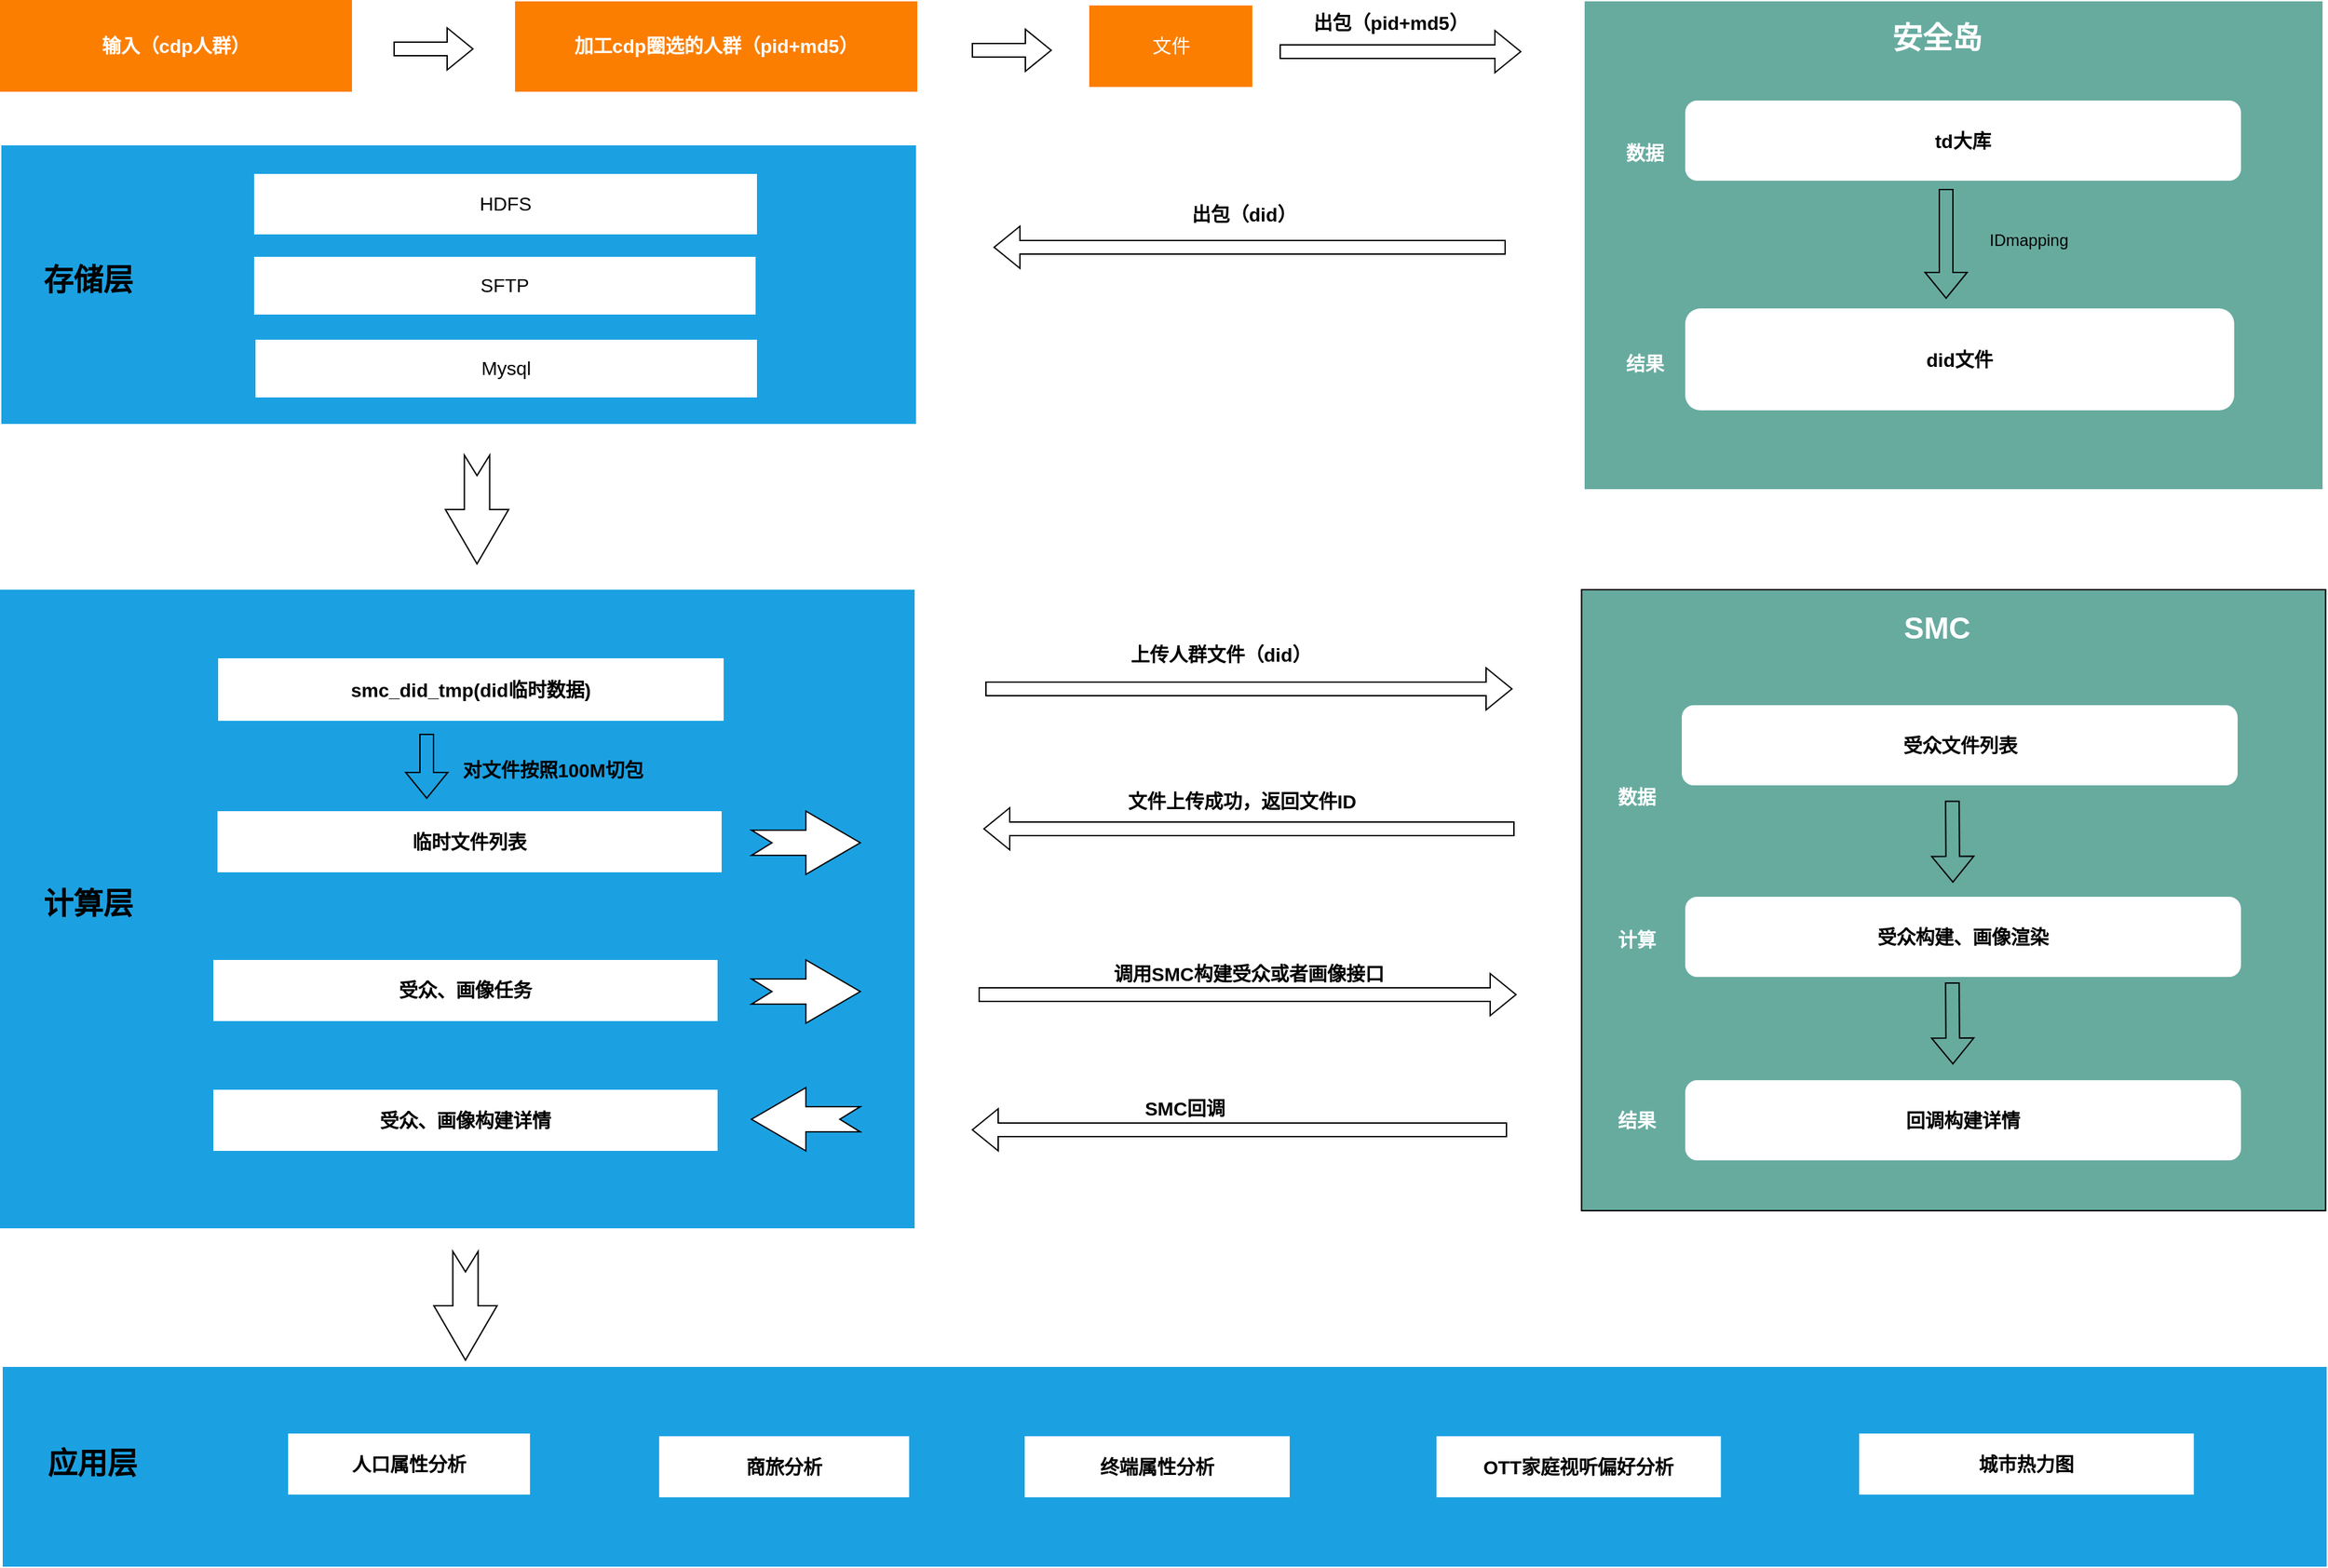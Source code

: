 <mxfile version="21.1.2" type="github">
  <diagram name="第 1 页" id="7fXY0yZBquvqDx3KHDn1">
    <mxGraphModel dx="2331" dy="1966" grid="0" gridSize="10" guides="1" tooltips="1" connect="1" arrows="1" fold="1" page="0" pageScale="1" pageWidth="1700" pageHeight="1100" math="0" shadow="0">
      <root>
        <mxCell id="0" />
        <mxCell id="1" parent="0" />
        <mxCell id="gfVVBqXn79-pAVJmNeN2-7" value="出包（pid+md5）" style="text;html=1;strokeColor=none;fillColor=none;align=center;verticalAlign=middle;whiteSpace=wrap;rounded=0;fontStyle=1;fontSize=14;" parent="1" vertex="1">
          <mxGeometry x="1002.5" y="-704" width="143" height="28" as="geometry" />
        </mxCell>
        <mxCell id="gfVVBqXn79-pAVJmNeN2-11" value="" style="shape=flexArrow;endArrow=classic;html=1;rounded=0;" parent="1" edge="1">
          <mxGeometry width="50" height="50" relative="1" as="geometry">
            <mxPoint x="1159" y="-525" as="sourcePoint" />
            <mxPoint x="782" y="-525" as="targetPoint" />
          </mxGeometry>
        </mxCell>
        <mxCell id="gfVVBqXn79-pAVJmNeN2-12" value="出包（did）" style="text;html=1;strokeColor=none;fillColor=none;align=center;verticalAlign=middle;whiteSpace=wrap;rounded=0;fontStyle=1;fontSize=14;" parent="1" vertex="1">
          <mxGeometry x="895" y="-563.5" width="143" height="28" as="geometry" />
        </mxCell>
        <mxCell id="gfVVBqXn79-pAVJmNeN2-21" value="" style="rounded=0;whiteSpace=wrap;html=1;labelPosition=center;verticalLabelPosition=top;align=center;verticalAlign=bottom;fillColor=#67AB9F;" parent="1" vertex="1">
          <mxGeometry x="1214.75" y="-273" width="547.5" height="457" as="geometry" />
        </mxCell>
        <mxCell id="VDL4ZSIlyJueon5hfBDS-1" value="" style="rounded=0;whiteSpace=wrap;html=1;fontSize=15;fontColor=#ffffff;fillColor=#1ba1e2;labelBackgroundColor=#33FFFF;strokeColor=none;" vertex="1" parent="1">
          <mxGeometry x="52" y="-600" width="673" height="205" as="geometry" />
        </mxCell>
        <mxCell id="VDL4ZSIlyJueon5hfBDS-2" value="&lt;font color=&quot;#000000&quot; style=&quot;font-size: 22px;&quot;&gt;存储层&lt;/font&gt;" style="text;html=1;strokeColor=none;fillColor=none;align=center;verticalAlign=middle;whiteSpace=wrap;rounded=0;fontSize=22;fontColor=#FFFFFF;fontStyle=1" vertex="1" parent="1">
          <mxGeometry x="67" y="-515" width="98" height="30" as="geometry" />
        </mxCell>
        <mxCell id="VDL4ZSIlyJueon5hfBDS-4" value="&lt;span style=&quot;color: rgba(0, 0, 0, 0); font-family: monospace; font-size: 0px; text-align: start; background-color: rgb(251, 251, 251);&quot;&gt;%3CmxGraphModel%3E%3Croot%3E%3CmxCell%20id%3D%220%22%2F%3E%3CmxCell%20id%3D%221%22%20parent%3D%220%22%2F%3E%3CmxCell%20id%3D%222%22%20value%3D%22%26lt%3Bfont%20color%3D%26quot%3B%23000000%26quot%3B%20style%3D%26quot%3Bfont-size%3A%2013px%3B%26quot%3B%26gt%3B%E6%95%B0%E6%8D%AE%E5%AD%98%E5%82%A8%26lt%3B%2Ffont%26gt%3B%22%20style%3D%22text%3Bhtml%3D1%3BstrokeColor%3Dnone%3BfillColor%3Dnone%3Balign%3Dcenter%3BverticalAlign%3Dmiddle%3BwhiteSpace%3Dwrap%3Brounded%3D0%3BfontSize%3D13%3BfontColor%3D%23FFFFFF%3B%22%20vertex%3D%221%22%20parent%3D%221%22%3E%3CmxGeometry%20x%3D%22235%22%20y%3D%22165%22%20width%3D%2260%22%20height%3D%2230%22%20as%3D%22geometry%22%2F%3E%3C%2FmxCell%3E%3C%2Froot%3E%3C%2FmxGraphModel%3E&lt;/span&gt;" style="rounded=0;whiteSpace=wrap;html=1;fontSize=15;fontColor=#FFFFFF;fillColor=#1BA1E2;labelBackgroundColor=#33FFFF;strokeColor=none;" vertex="1" parent="1">
          <mxGeometry x="51" y="-273" width="673" height="470" as="geometry" />
        </mxCell>
        <mxCell id="VDL4ZSIlyJueon5hfBDS-8" value="输入（cdp人群）" style="rounded=0;whiteSpace=wrap;html=1;fillColor=#FC7E00;fontSize=14;fontStyle=1;fontColor=#FFFFFF;strokeColor=none;" vertex="1" parent="1">
          <mxGeometry x="51" y="-707" width="259" height="67.5" as="geometry" />
        </mxCell>
        <mxCell id="VDL4ZSIlyJueon5hfBDS-9" value="加工cdp圈选的人群（pid+md5）" style="rounded=0;whiteSpace=wrap;html=1;fillColor=#FC7E00;strokeColor=none;fontColor=#FFFFFF;fontSize=14;fontStyle=1" vertex="1" parent="1">
          <mxGeometry x="430" y="-706" width="296" height="66.5" as="geometry" />
        </mxCell>
        <mxCell id="VDL4ZSIlyJueon5hfBDS-10" value="文件" style="rounded=0;whiteSpace=wrap;html=1;fillColor=#FC7E00;fontColor=#FFFFFF;strokeColor=none;fontSize=14;" vertex="1" parent="1">
          <mxGeometry x="852.5" y="-703" width="120" height="60" as="geometry" />
        </mxCell>
        <mxCell id="VDL4ZSIlyJueon5hfBDS-11" value="" style="shape=flexArrow;endArrow=classic;html=1;rounded=0;" edge="1" parent="1">
          <mxGeometry width="50" height="50" relative="1" as="geometry">
            <mxPoint x="766" y="-670.0" as="sourcePoint" />
            <mxPoint x="825" y="-670.0" as="targetPoint" />
          </mxGeometry>
        </mxCell>
        <mxCell id="VDL4ZSIlyJueon5hfBDS-13" value="" style="shape=flexArrow;endArrow=classic;html=1;rounded=0;" edge="1" parent="1">
          <mxGeometry width="50" height="50" relative="1" as="geometry">
            <mxPoint x="992.5" y="-669.0" as="sourcePoint" />
            <mxPoint x="1170.5" y="-669" as="targetPoint" />
          </mxGeometry>
        </mxCell>
        <mxCell id="VDL4ZSIlyJueon5hfBDS-23" value="对文件按照100M切包" style="text;html=1;strokeColor=none;fillColor=none;align=center;verticalAlign=middle;whiteSpace=wrap;rounded=0;fontSize=14;fontStyle=1" vertex="1" parent="1">
          <mxGeometry x="385" y="-154" width="146" height="27" as="geometry" />
        </mxCell>
        <mxCell id="VDL4ZSIlyJueon5hfBDS-28" value="" style="shape=flexArrow;endArrow=classic;html=1;rounded=0;" edge="1" parent="1">
          <mxGeometry width="50" height="50" relative="1" as="geometry">
            <mxPoint x="776" y="-200" as="sourcePoint" />
            <mxPoint x="1164" y="-200" as="targetPoint" />
          </mxGeometry>
        </mxCell>
        <mxCell id="VDL4ZSIlyJueon5hfBDS-29" value="上传人群文件（did）" style="text;html=1;strokeColor=none;fillColor=none;align=center;verticalAlign=middle;whiteSpace=wrap;rounded=0;fontStyle=1;fontSize=14;" vertex="1" parent="1">
          <mxGeometry x="878" y="-239" width="143" height="28" as="geometry" />
        </mxCell>
        <mxCell id="VDL4ZSIlyJueon5hfBDS-37" value="HDFS" style="rounded=0;whiteSpace=wrap;html=1;fillColor=#FFFFFF;strokeColor=none;fontSize=14;" vertex="1" parent="1">
          <mxGeometry x="238" y="-579" width="370" height="44.5" as="geometry" />
        </mxCell>
        <mxCell id="VDL4ZSIlyJueon5hfBDS-38" value="SFTP" style="rounded=0;whiteSpace=wrap;html=1;fillColor=#FFFFFF;strokeColor=none;fontSize=14;" vertex="1" parent="1">
          <mxGeometry x="238" y="-518" width="369" height="42.5" as="geometry" />
        </mxCell>
        <mxCell id="VDL4ZSIlyJueon5hfBDS-45" value="" style="shape=flexArrow;endArrow=classic;html=1;rounded=0;" edge="1" parent="1">
          <mxGeometry width="50" height="50" relative="1" as="geometry">
            <mxPoint x="1165.5" y="-97" as="sourcePoint" />
            <mxPoint x="774.5" y="-97" as="targetPoint" />
          </mxGeometry>
        </mxCell>
        <mxCell id="VDL4ZSIlyJueon5hfBDS-46" value="文件上传成功，返回文件ID" style="text;html=1;strokeColor=none;fillColor=none;align=center;verticalAlign=middle;whiteSpace=wrap;rounded=0;fontSize=14;fontStyle=1" vertex="1" parent="1">
          <mxGeometry x="869.5" y="-132" width="190" height="30" as="geometry" />
        </mxCell>
        <mxCell id="VDL4ZSIlyJueon5hfBDS-51" value="" style="shape=flexArrow;endArrow=classic;html=1;rounded=0;" edge="1" parent="1">
          <mxGeometry width="50" height="50" relative="1" as="geometry">
            <mxPoint x="771" y="25" as="sourcePoint" />
            <mxPoint x="1167" y="25" as="targetPoint" />
          </mxGeometry>
        </mxCell>
        <mxCell id="VDL4ZSIlyJueon5hfBDS-53" value="调用SMC构建受众或者画像接口" style="text;html=1;strokeColor=none;fillColor=none;align=center;verticalAlign=middle;whiteSpace=wrap;rounded=0;fontStyle=1;fontSize=14;" vertex="1" parent="1">
          <mxGeometry x="862" y="-5" width="216" height="30" as="geometry" />
        </mxCell>
        <mxCell id="VDL4ZSIlyJueon5hfBDS-58" value="" style="shape=flexArrow;endArrow=classic;html=1;rounded=0;" edge="1" parent="1">
          <mxGeometry width="50" height="50" relative="1" as="geometry">
            <mxPoint x="1160" y="124.5" as="sourcePoint" />
            <mxPoint x="766" y="124.5" as="targetPoint" />
          </mxGeometry>
        </mxCell>
        <mxCell id="VDL4ZSIlyJueon5hfBDS-59" value="SMC回调" style="text;html=1;strokeColor=none;fillColor=none;align=center;verticalAlign=middle;whiteSpace=wrap;rounded=0;fontStyle=1;fontSize=14;" vertex="1" parent="1">
          <mxGeometry x="871" y="93.5" width="104" height="30" as="geometry" />
        </mxCell>
        <mxCell id="VDL4ZSIlyJueon5hfBDS-61" value="" style="rounded=0;whiteSpace=wrap;html=1;fillColor=#67AB9F;strokeColor=none;strokeWidth=3;" vertex="1" parent="1">
          <mxGeometry x="1217" y="-706" width="543" height="359" as="geometry" />
        </mxCell>
        <mxCell id="VDL4ZSIlyJueon5hfBDS-62" value="&lt;font color=&quot;#000000&quot;&gt;&lt;b&gt;td大库&lt;/b&gt;&lt;/font&gt;" style="rounded=1;whiteSpace=wrap;html=1;fillColor=#FFFFFF;strokeColor=none;fontColor=#ffffff;fontSize=14;" vertex="1" parent="1">
          <mxGeometry x="1291" y="-633" width="409" height="59" as="geometry" />
        </mxCell>
        <mxCell id="VDL4ZSIlyJueon5hfBDS-63" value="&lt;font color=&quot;#000000&quot;&gt;&lt;b&gt;did文件&lt;/b&gt;&lt;/font&gt;" style="rounded=1;whiteSpace=wrap;html=1;fillColor=#FFFFFF;strokeColor=none;fontColor=#ffffff;fontSize=14;" vertex="1" parent="1">
          <mxGeometry x="1291" y="-480" width="404" height="75" as="geometry" />
        </mxCell>
        <mxCell id="VDL4ZSIlyJueon5hfBDS-64" value="&lt;font color=&quot;#ffffff&quot;&gt;数据&lt;/font&gt;" style="text;html=1;strokeColor=none;fillColor=none;align=center;verticalAlign=middle;whiteSpace=wrap;rounded=0;fontSize=14;fontStyle=1" vertex="1" parent="1">
          <mxGeometry x="1212" y="-609" width="98.5" height="30" as="geometry" />
        </mxCell>
        <mxCell id="VDL4ZSIlyJueon5hfBDS-65" value="&lt;font color=&quot;#ffffff&quot;&gt;结果&lt;/font&gt;" style="text;html=1;strokeColor=none;fillColor=none;align=center;verticalAlign=middle;whiteSpace=wrap;rounded=0;fontSize=14;fontStyle=1" vertex="1" parent="1">
          <mxGeometry x="1212" y="-457" width="98.5" height="35" as="geometry" />
        </mxCell>
        <mxCell id="VDL4ZSIlyJueon5hfBDS-66" value="&lt;font color=&quot;#ffffff&quot; style=&quot;font-size: 22px;&quot;&gt;安全岛&lt;/font&gt;" style="text;html=1;strokeColor=none;fillColor=none;align=center;verticalAlign=middle;whiteSpace=wrap;rounded=0;fontSize=14;fontStyle=1;fontColor=#000000;" vertex="1" parent="1">
          <mxGeometry x="1426.5" y="-693" width="98.5" height="30" as="geometry" />
        </mxCell>
        <mxCell id="VDL4ZSIlyJueon5hfBDS-69" value="" style="shape=flexArrow;endArrow=classic;html=1;rounded=0;" edge="1" parent="1">
          <mxGeometry width="50" height="50" relative="1" as="geometry">
            <mxPoint x="1483" y="-568" as="sourcePoint" />
            <mxPoint x="1483" y="-487" as="targetPoint" />
          </mxGeometry>
        </mxCell>
        <mxCell id="VDL4ZSIlyJueon5hfBDS-70" value="IDmapping" style="text;html=1;strokeColor=none;fillColor=none;align=center;verticalAlign=middle;whiteSpace=wrap;rounded=0;" vertex="1" parent="1">
          <mxGeometry x="1514" y="-545" width="60" height="30" as="geometry" />
        </mxCell>
        <mxCell id="VDL4ZSIlyJueon5hfBDS-72" value="" style="shape=flexArrow;endArrow=classic;html=1;rounded=0;" edge="1" parent="1">
          <mxGeometry width="50" height="50" relative="1" as="geometry">
            <mxPoint x="340.5" y="-671.0" as="sourcePoint" />
            <mxPoint x="399.5" y="-671.0" as="targetPoint" />
          </mxGeometry>
        </mxCell>
        <mxCell id="VDL4ZSIlyJueon5hfBDS-73" value="&lt;font color=&quot;#000000&quot; style=&quot;font-size: 22px;&quot;&gt;计算层&lt;/font&gt;" style="text;html=1;strokeColor=none;fillColor=none;align=center;verticalAlign=middle;whiteSpace=wrap;rounded=0;fontSize=22;fontColor=#FFFFFF;fontStyle=1" vertex="1" parent="1">
          <mxGeometry x="67" y="-56" width="98" height="30" as="geometry" />
        </mxCell>
        <mxCell id="VDL4ZSIlyJueon5hfBDS-76" value="Mysql" style="rounded=0;whiteSpace=wrap;html=1;fillColor=#FFFFFF;strokeColor=none;fontSize=14;" vertex="1" parent="1">
          <mxGeometry x="239" y="-457" width="369" height="42.5" as="geometry" />
        </mxCell>
        <mxCell id="VDL4ZSIlyJueon5hfBDS-79" value="smc_did_tmp(did临时数据)" style="rounded=0;whiteSpace=wrap;html=1;fillColor=#FFFFFF;strokeColor=#FFFFFF;fontSize=14;fontStyle=1" vertex="1" parent="1">
          <mxGeometry x="212" y="-222" width="371" height="45" as="geometry" />
        </mxCell>
        <mxCell id="VDL4ZSIlyJueon5hfBDS-83" value="" style="shape=flexArrow;endArrow=classic;html=1;rounded=0;" edge="1" parent="1">
          <mxGeometry width="50" height="50" relative="1" as="geometry">
            <mxPoint x="365" y="-167" as="sourcePoint" />
            <mxPoint x="365" y="-119" as="targetPoint" />
          </mxGeometry>
        </mxCell>
        <mxCell id="VDL4ZSIlyJueon5hfBDS-84" value="临时文件列表" style="rounded=0;whiteSpace=wrap;html=1;fillColor=#FFFFFF;strokeColor=none;fontSize=14;fontStyle=1" vertex="1" parent="1">
          <mxGeometry x="211" y="-110" width="371" height="45" as="geometry" />
        </mxCell>
        <mxCell id="VDL4ZSIlyJueon5hfBDS-88" value="&lt;font color=&quot;#ffffff&quot; style=&quot;font-size: 22px;&quot;&gt;SMC&lt;/font&gt;" style="text;html=1;strokeColor=none;fillColor=none;align=center;verticalAlign=middle;whiteSpace=wrap;rounded=0;fontSize=14;fontStyle=1;fontColor=#000000;" vertex="1" parent="1">
          <mxGeometry x="1426.5" y="-259" width="98.5" height="30" as="geometry" />
        </mxCell>
        <mxCell id="VDL4ZSIlyJueon5hfBDS-89" value="" style="html=1;shadow=0;dashed=0;align=center;verticalAlign=middle;shape=mxgraph.arrows2.arrow;dy=0.6;dx=40;notch=15;" vertex="1" parent="1">
          <mxGeometry x="604" y="-110" width="80" height="46.5" as="geometry" />
        </mxCell>
        <mxCell id="VDL4ZSIlyJueon5hfBDS-90" value="x" style="rounded=0;whiteSpace=wrap;html=1;fontSize=15;fontColor=#ffffff;fillColor=#1ba1e2;labelBackgroundColor=#33FFFF;strokeColor=none;" vertex="1" parent="1">
          <mxGeometry x="53" y="299" width="1710" height="147" as="geometry" />
        </mxCell>
        <mxCell id="VDL4ZSIlyJueon5hfBDS-91" value="&lt;font color=&quot;#000000&quot; style=&quot;font-size: 22px;&quot;&gt;应用层&lt;/font&gt;" style="text;html=1;strokeColor=none;fillColor=none;align=center;verticalAlign=middle;whiteSpace=wrap;rounded=0;fontSize=22;fontColor=#FFFFFF;fontStyle=1" vertex="1" parent="1">
          <mxGeometry x="70" y="355.5" width="98" height="30" as="geometry" />
        </mxCell>
        <mxCell id="VDL4ZSIlyJueon5hfBDS-93" value="" style="html=1;shadow=0;dashed=0;align=center;verticalAlign=middle;shape=mxgraph.arrows2.arrow;dy=0.6;dx=40;notch=15;rotation=-180;direction=north;" vertex="1" parent="1">
          <mxGeometry x="378.75" y="-372" width="46.5" height="80" as="geometry" />
        </mxCell>
        <mxCell id="VDL4ZSIlyJueon5hfBDS-96" value="受众、画像任务" style="rounded=0;whiteSpace=wrap;html=1;fillColor=#FFFFFF;strokeColor=none;fontSize=14;fontStyle=1" vertex="1" parent="1">
          <mxGeometry x="208" y="-0.5" width="371" height="45" as="geometry" />
        </mxCell>
        <mxCell id="VDL4ZSIlyJueon5hfBDS-97" value="受众、画像构建详情" style="rounded=0;whiteSpace=wrap;html=1;fillColor=#FFFFFF;strokeColor=none;fontSize=14;fontStyle=1" vertex="1" parent="1">
          <mxGeometry x="208" y="95" width="371" height="45" as="geometry" />
        </mxCell>
        <mxCell id="VDL4ZSIlyJueon5hfBDS-98" value="" style="html=1;shadow=0;dashed=0;align=center;verticalAlign=middle;shape=mxgraph.arrows2.arrow;dy=0.6;dx=40;notch=15;" vertex="1" parent="1">
          <mxGeometry x="604" y="-0.5" width="80" height="46.5" as="geometry" />
        </mxCell>
        <mxCell id="VDL4ZSIlyJueon5hfBDS-99" value="" style="html=1;shadow=0;dashed=0;align=center;verticalAlign=middle;shape=mxgraph.arrows2.arrow;dy=0.6;dx=40;notch=15;rotation=-180;" vertex="1" parent="1">
          <mxGeometry x="604" y="93.5" width="80" height="46.5" as="geometry" />
        </mxCell>
        <mxCell id="VDL4ZSIlyJueon5hfBDS-100" value="&lt;font color=&quot;#000000&quot;&gt;&lt;b&gt;受众文件列表&lt;/b&gt;&lt;/font&gt;" style="rounded=1;whiteSpace=wrap;html=1;fillColor=#FFFFFF;strokeColor=none;fontColor=#ffffff;fontSize=14;" vertex="1" parent="1">
          <mxGeometry x="1288.5" y="-188" width="409" height="59" as="geometry" />
        </mxCell>
        <mxCell id="VDL4ZSIlyJueon5hfBDS-101" value="&lt;font color=&quot;#000000&quot;&gt;&lt;b&gt;受众构建、画像渲染&lt;/b&gt;&lt;/font&gt;" style="rounded=1;whiteSpace=wrap;html=1;fillColor=#FFFFFF;strokeColor=none;fontColor=#ffffff;fontSize=14;" vertex="1" parent="1">
          <mxGeometry x="1291" y="-47" width="409" height="59" as="geometry" />
        </mxCell>
        <mxCell id="VDL4ZSIlyJueon5hfBDS-102" value="&lt;font color=&quot;#ffffff&quot;&gt;数据&lt;/font&gt;" style="text;html=1;strokeColor=none;fillColor=none;align=center;verticalAlign=middle;whiteSpace=wrap;rounded=0;fontSize=14;fontStyle=1" vertex="1" parent="1">
          <mxGeometry x="1206" y="-135.5" width="98.5" height="30" as="geometry" />
        </mxCell>
        <mxCell id="VDL4ZSIlyJueon5hfBDS-103" value="&lt;font color=&quot;#ffffff&quot;&gt;计算&lt;/font&gt;" style="text;html=1;strokeColor=none;fillColor=none;align=center;verticalAlign=middle;whiteSpace=wrap;rounded=0;fontSize=14;fontStyle=1" vertex="1" parent="1">
          <mxGeometry x="1206" y="-30.5" width="98.5" height="30" as="geometry" />
        </mxCell>
        <mxCell id="VDL4ZSIlyJueon5hfBDS-104" value="" style="shape=flexArrow;endArrow=classic;html=1;rounded=0;" edge="1" parent="1">
          <mxGeometry width="50" height="50" relative="1" as="geometry">
            <mxPoint x="1487.59" y="-117.75" as="sourcePoint" />
            <mxPoint x="1488" y="-57.25" as="targetPoint" />
          </mxGeometry>
        </mxCell>
        <mxCell id="VDL4ZSIlyJueon5hfBDS-105" value="&lt;font color=&quot;#000000&quot;&gt;&lt;b&gt;回调构建详情&lt;/b&gt;&lt;/font&gt;" style="rounded=1;whiteSpace=wrap;html=1;fillColor=#FFFFFF;strokeColor=none;fontColor=#ffffff;fontSize=14;" vertex="1" parent="1">
          <mxGeometry x="1291" y="88" width="409" height="59" as="geometry" />
        </mxCell>
        <mxCell id="VDL4ZSIlyJueon5hfBDS-106" value="&lt;font color=&quot;#ffffff&quot;&gt;结果&lt;/font&gt;" style="text;html=1;strokeColor=none;fillColor=none;align=center;verticalAlign=middle;whiteSpace=wrap;rounded=0;fontSize=14;fontStyle=1" vertex="1" parent="1">
          <mxGeometry x="1206" y="102.5" width="98.5" height="30" as="geometry" />
        </mxCell>
        <mxCell id="VDL4ZSIlyJueon5hfBDS-107" value="" style="shape=flexArrow;endArrow=classic;html=1;rounded=0;" edge="1" parent="1">
          <mxGeometry width="50" height="50" relative="1" as="geometry">
            <mxPoint x="1487.59" y="16" as="sourcePoint" />
            <mxPoint x="1488" y="76.5" as="targetPoint" />
          </mxGeometry>
        </mxCell>
        <mxCell id="VDL4ZSIlyJueon5hfBDS-108" value="人口属性分析" style="rounded=0;whiteSpace=wrap;html=1;fillColor=#FFFFFF;strokeColor=none;fontSize=14;fontStyle=1" vertex="1" parent="1">
          <mxGeometry x="263" y="348" width="178" height="45" as="geometry" />
        </mxCell>
        <mxCell id="VDL4ZSIlyJueon5hfBDS-109" value="商旅分析" style="rounded=0;whiteSpace=wrap;html=1;fillColor=#FFFFFF;strokeColor=none;fontSize=14;fontStyle=1" vertex="1" parent="1">
          <mxGeometry x="536" y="350" width="184" height="45" as="geometry" />
        </mxCell>
        <mxCell id="VDL4ZSIlyJueon5hfBDS-110" value="终端属性分析" style="rounded=0;whiteSpace=wrap;html=1;fillColor=#FFFFFF;strokeColor=none;fontSize=14;fontStyle=1" vertex="1" parent="1">
          <mxGeometry x="805" y="350" width="195" height="45" as="geometry" />
        </mxCell>
        <mxCell id="VDL4ZSIlyJueon5hfBDS-111" value="OTT家庭视听偏好分析" style="rounded=0;whiteSpace=wrap;html=1;fillColor=#FFFFFF;strokeColor=none;fontSize=14;fontStyle=1" vertex="1" parent="1">
          <mxGeometry x="1108" y="350" width="209.25" height="45" as="geometry" />
        </mxCell>
        <mxCell id="VDL4ZSIlyJueon5hfBDS-112" value="城市热力图" style="rounded=0;whiteSpace=wrap;html=1;fillColor=#FFFFFF;strokeColor=none;fontSize=14;fontStyle=1" vertex="1" parent="1">
          <mxGeometry x="1419" y="348" width="246.25" height="45" as="geometry" />
        </mxCell>
        <mxCell id="VDL4ZSIlyJueon5hfBDS-113" value="" style="html=1;shadow=0;dashed=0;align=center;verticalAlign=middle;shape=mxgraph.arrows2.arrow;dy=0.6;dx=40;notch=15;rotation=-180;direction=north;" vertex="1" parent="1">
          <mxGeometry x="370.25" y="214" width="46.5" height="80" as="geometry" />
        </mxCell>
      </root>
    </mxGraphModel>
  </diagram>
</mxfile>
